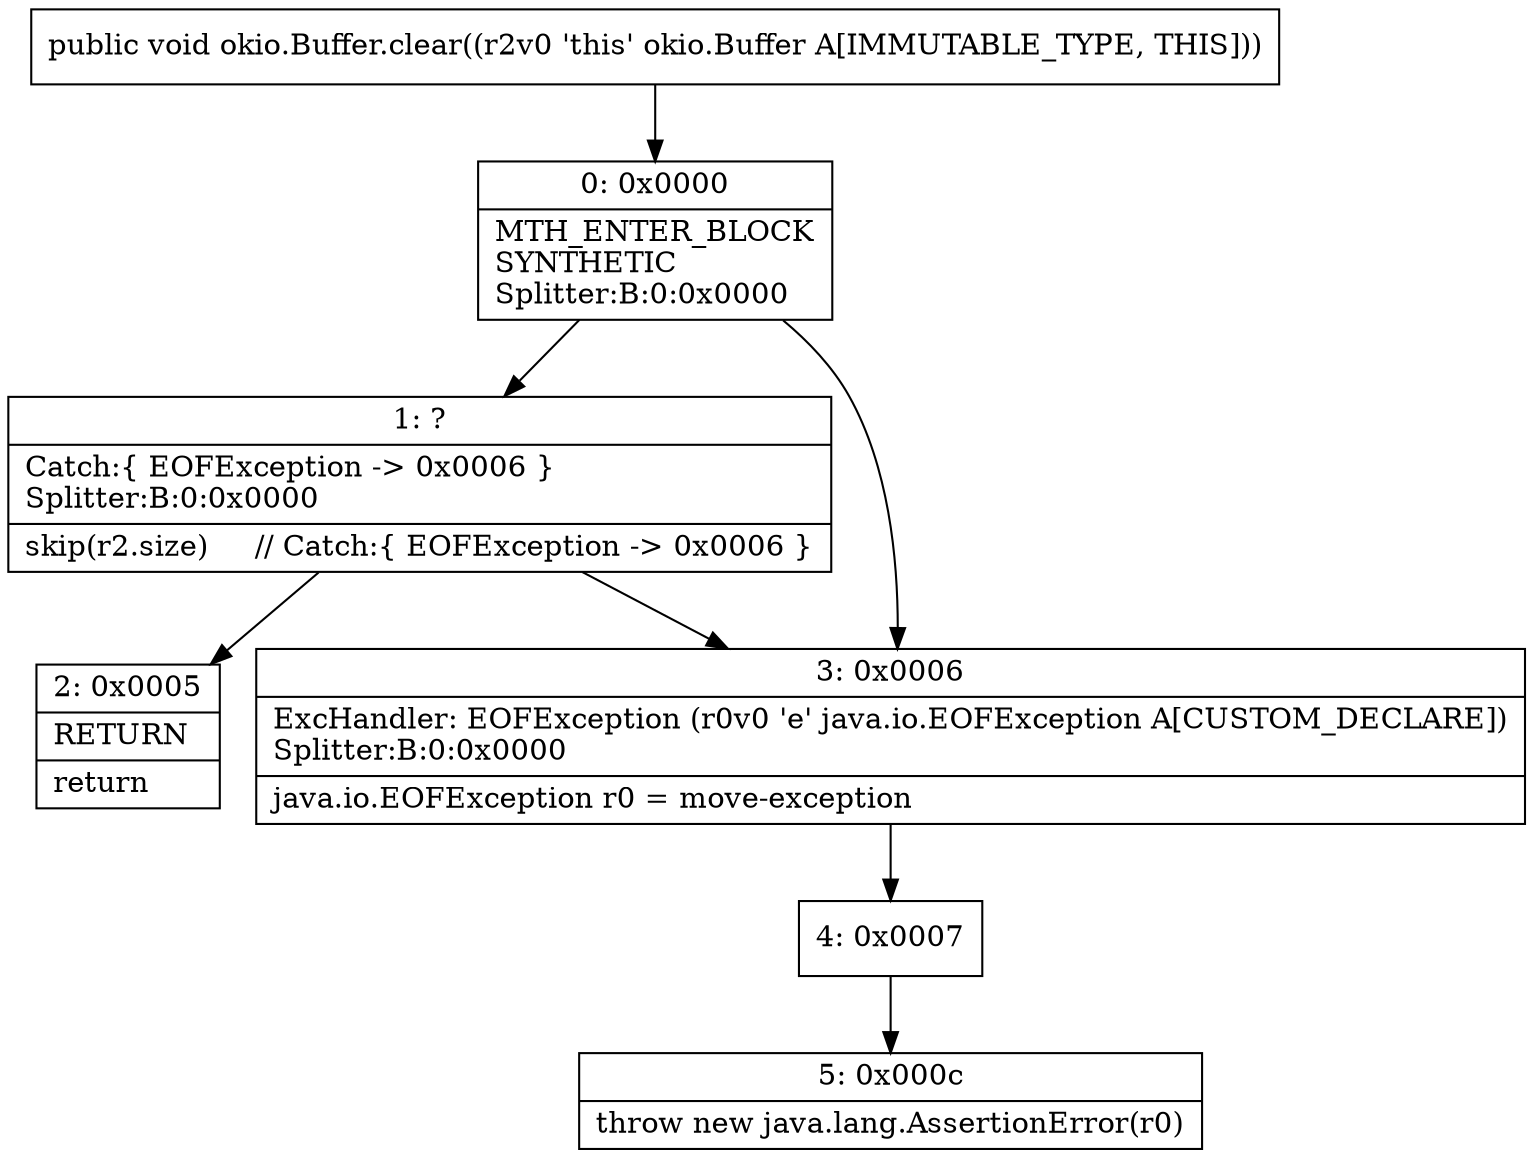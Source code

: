 digraph "CFG forokio.Buffer.clear()V" {
Node_0 [shape=record,label="{0\:\ 0x0000|MTH_ENTER_BLOCK\lSYNTHETIC\lSplitter:B:0:0x0000\l}"];
Node_1 [shape=record,label="{1\:\ ?|Catch:\{ EOFException \-\> 0x0006 \}\lSplitter:B:0:0x0000\l|skip(r2.size)     \/\/ Catch:\{ EOFException \-\> 0x0006 \}\l}"];
Node_2 [shape=record,label="{2\:\ 0x0005|RETURN\l|return\l}"];
Node_3 [shape=record,label="{3\:\ 0x0006|ExcHandler: EOFException (r0v0 'e' java.io.EOFException A[CUSTOM_DECLARE])\lSplitter:B:0:0x0000\l|java.io.EOFException r0 = move\-exception\l}"];
Node_4 [shape=record,label="{4\:\ 0x0007}"];
Node_5 [shape=record,label="{5\:\ 0x000c|throw new java.lang.AssertionError(r0)\l}"];
MethodNode[shape=record,label="{public void okio.Buffer.clear((r2v0 'this' okio.Buffer A[IMMUTABLE_TYPE, THIS])) }"];
MethodNode -> Node_0;
Node_0 -> Node_1;
Node_0 -> Node_3;
Node_1 -> Node_2;
Node_1 -> Node_3;
Node_3 -> Node_4;
Node_4 -> Node_5;
}

